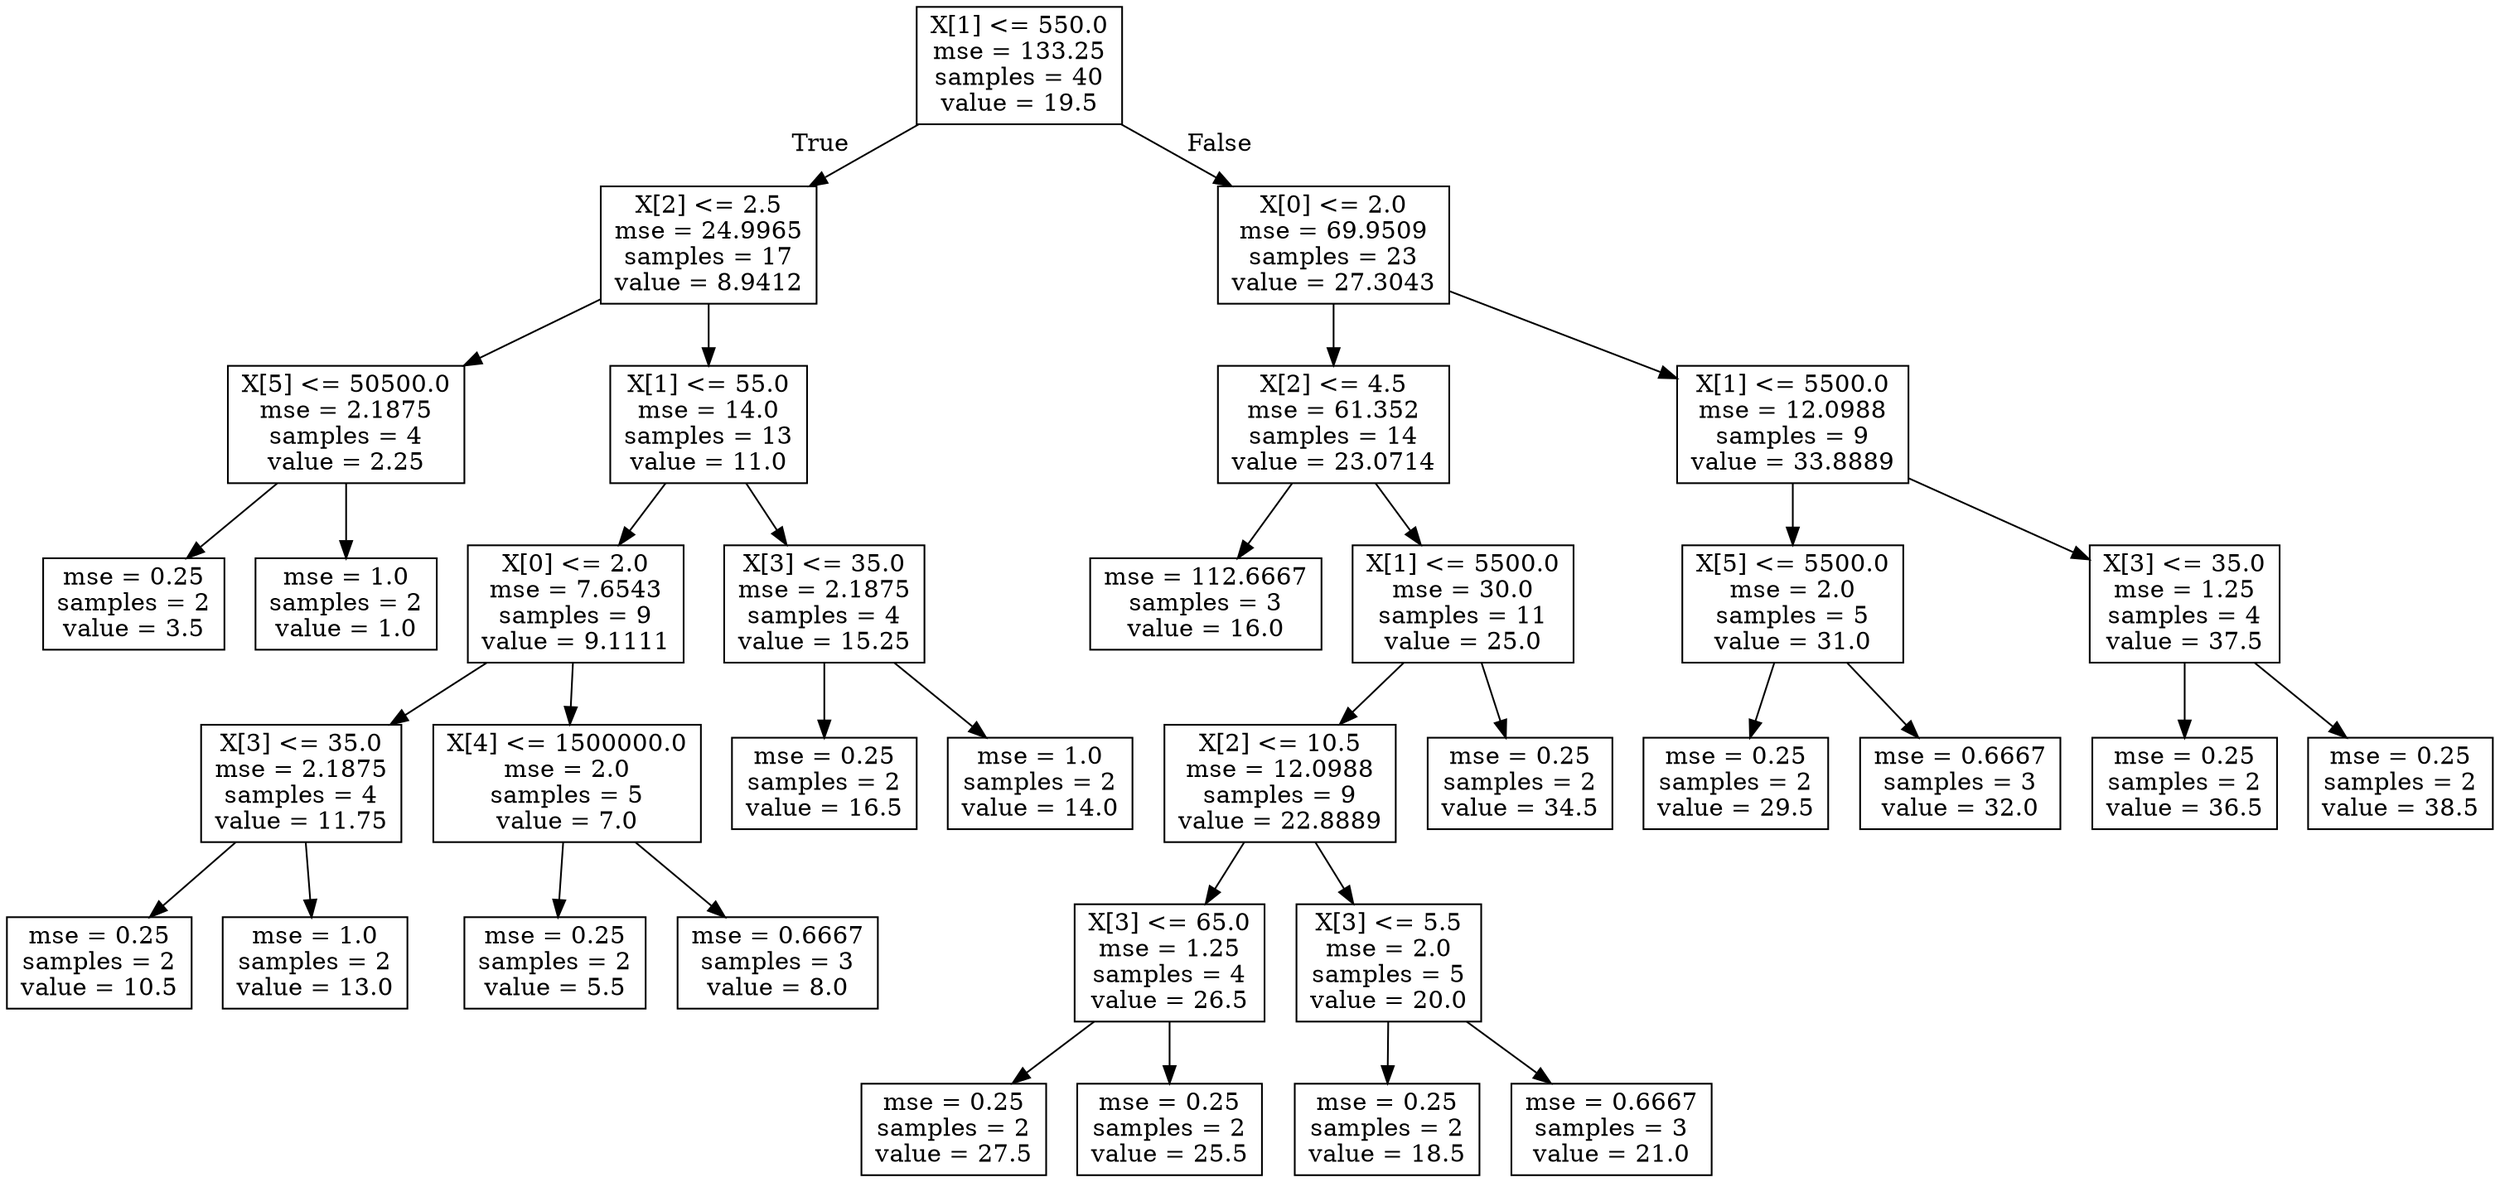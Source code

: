 digraph Tree {
node [shape=box] ;
0 [label="X[1] <= 550.0\nmse = 133.25\nsamples = 40\nvalue = 19.5"] ;
1 [label="X[2] <= 2.5\nmse = 24.9965\nsamples = 17\nvalue = 8.9412"] ;
0 -> 1 [labeldistance=2.5, labelangle=45, headlabel="True"] ;
2 [label="X[5] <= 50500.0\nmse = 2.1875\nsamples = 4\nvalue = 2.25"] ;
1 -> 2 ;
3 [label="mse = 0.25\nsamples = 2\nvalue = 3.5"] ;
2 -> 3 ;
4 [label="mse = 1.0\nsamples = 2\nvalue = 1.0"] ;
2 -> 4 ;
5 [label="X[1] <= 55.0\nmse = 14.0\nsamples = 13\nvalue = 11.0"] ;
1 -> 5 ;
6 [label="X[0] <= 2.0\nmse = 7.6543\nsamples = 9\nvalue = 9.1111"] ;
5 -> 6 ;
7 [label="X[3] <= 35.0\nmse = 2.1875\nsamples = 4\nvalue = 11.75"] ;
6 -> 7 ;
8 [label="mse = 0.25\nsamples = 2\nvalue = 10.5"] ;
7 -> 8 ;
9 [label="mse = 1.0\nsamples = 2\nvalue = 13.0"] ;
7 -> 9 ;
10 [label="X[4] <= 1500000.0\nmse = 2.0\nsamples = 5\nvalue = 7.0"] ;
6 -> 10 ;
11 [label="mse = 0.25\nsamples = 2\nvalue = 5.5"] ;
10 -> 11 ;
12 [label="mse = 0.6667\nsamples = 3\nvalue = 8.0"] ;
10 -> 12 ;
13 [label="X[3] <= 35.0\nmse = 2.1875\nsamples = 4\nvalue = 15.25"] ;
5 -> 13 ;
14 [label="mse = 0.25\nsamples = 2\nvalue = 16.5"] ;
13 -> 14 ;
15 [label="mse = 1.0\nsamples = 2\nvalue = 14.0"] ;
13 -> 15 ;
16 [label="X[0] <= 2.0\nmse = 69.9509\nsamples = 23\nvalue = 27.3043"] ;
0 -> 16 [labeldistance=2.5, labelangle=-45, headlabel="False"] ;
17 [label="X[2] <= 4.5\nmse = 61.352\nsamples = 14\nvalue = 23.0714"] ;
16 -> 17 ;
18 [label="mse = 112.6667\nsamples = 3\nvalue = 16.0"] ;
17 -> 18 ;
19 [label="X[1] <= 5500.0\nmse = 30.0\nsamples = 11\nvalue = 25.0"] ;
17 -> 19 ;
20 [label="X[2] <= 10.5\nmse = 12.0988\nsamples = 9\nvalue = 22.8889"] ;
19 -> 20 ;
21 [label="X[3] <= 65.0\nmse = 1.25\nsamples = 4\nvalue = 26.5"] ;
20 -> 21 ;
22 [label="mse = 0.25\nsamples = 2\nvalue = 27.5"] ;
21 -> 22 ;
23 [label="mse = 0.25\nsamples = 2\nvalue = 25.5"] ;
21 -> 23 ;
24 [label="X[3] <= 5.5\nmse = 2.0\nsamples = 5\nvalue = 20.0"] ;
20 -> 24 ;
25 [label="mse = 0.25\nsamples = 2\nvalue = 18.5"] ;
24 -> 25 ;
26 [label="mse = 0.6667\nsamples = 3\nvalue = 21.0"] ;
24 -> 26 ;
27 [label="mse = 0.25\nsamples = 2\nvalue = 34.5"] ;
19 -> 27 ;
28 [label="X[1] <= 5500.0\nmse = 12.0988\nsamples = 9\nvalue = 33.8889"] ;
16 -> 28 ;
29 [label="X[5] <= 5500.0\nmse = 2.0\nsamples = 5\nvalue = 31.0"] ;
28 -> 29 ;
30 [label="mse = 0.25\nsamples = 2\nvalue = 29.5"] ;
29 -> 30 ;
31 [label="mse = 0.6667\nsamples = 3\nvalue = 32.0"] ;
29 -> 31 ;
32 [label="X[3] <= 35.0\nmse = 1.25\nsamples = 4\nvalue = 37.5"] ;
28 -> 32 ;
33 [label="mse = 0.25\nsamples = 2\nvalue = 36.5"] ;
32 -> 33 ;
34 [label="mse = 0.25\nsamples = 2\nvalue = 38.5"] ;
32 -> 34 ;
}